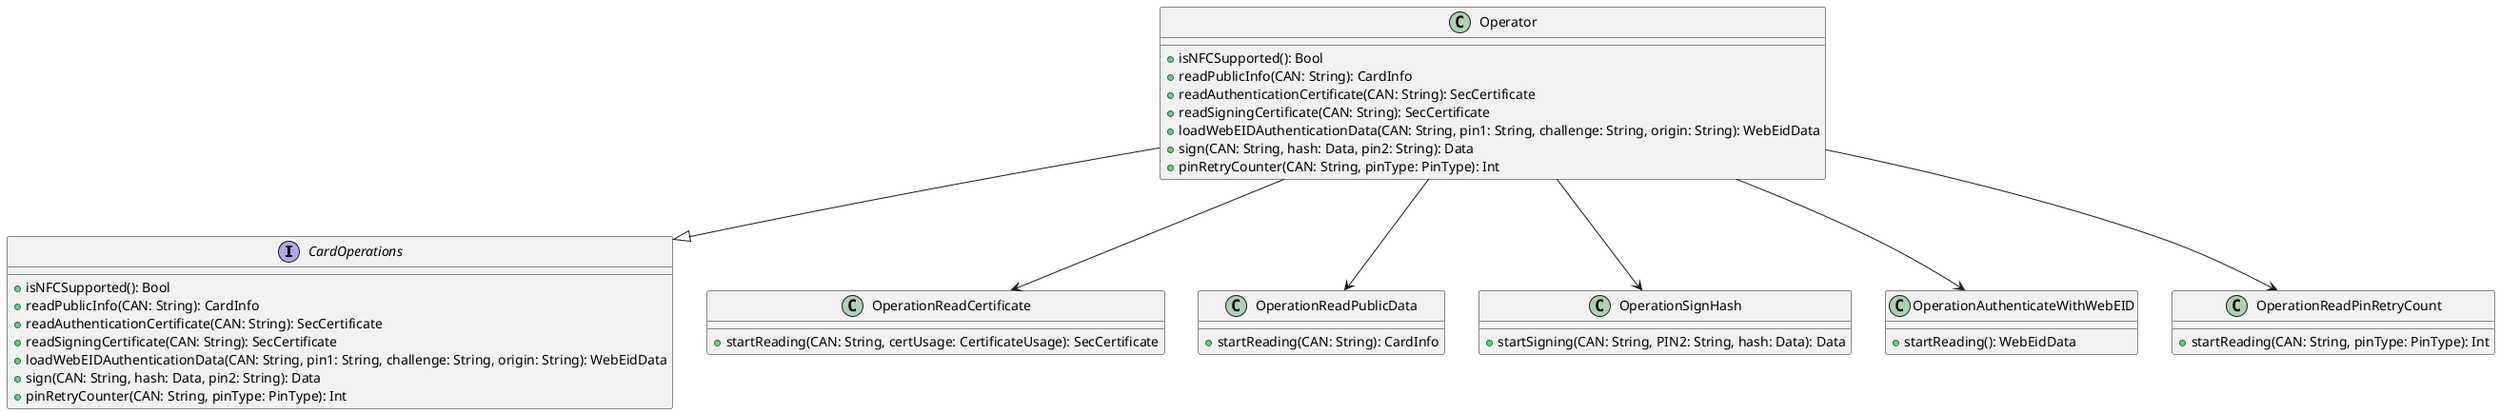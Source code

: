 @startuml
' STYLE START

skinparam shadowing false
' STYLE END
set namespaceSeparator none

interface CardOperations {
    + isNFCSupported(): Bool
    + readPublicInfo(CAN: String): CardInfo
    + readAuthenticationCertificate(CAN: String): SecCertificate
    + readSigningCertificate(CAN: String): SecCertificate
    + loadWebEIDAuthenticationData(CAN: String, pin1: String, challenge: String, origin: String): WebEidData
    + sign(CAN: String, hash: Data, pin2: String): Data
    + pinRetryCounter(CAN: String, pinType: PinType): Int
}

class Operator {
    + isNFCSupported(): Bool
    + readPublicInfo(CAN: String): CardInfo
    + readAuthenticationCertificate(CAN: String): SecCertificate
    + readSigningCertificate(CAN: String): SecCertificate
    + loadWebEIDAuthenticationData(CAN: String, pin1: String, challenge: String, origin: String): WebEidData
    + sign(CAN: String, hash: Data, pin2: String): Data
    + pinRetryCounter(CAN: String, pinType: PinType): Int
}

class OperationReadCertificate {
    + startReading(CAN: String, certUsage: CertificateUsage): SecCertificate
}

class OperationReadPublicData {
    + startReading(CAN: String): CardInfo
}

class OperationSignHash {
    + startSigning(CAN: String, PIN2: String, hash: Data): Data
}

class OperationAuthenticateWithWebEID {
    + startReading(): WebEidData
}

class OperationReadPinRetryCount {
    + startReading(CAN: String, pinType: PinType): Int
}

Operator --|> CardOperations

Operator --> OperationReadCertificate
Operator --> OperationReadPublicData
Operator --> OperationSignHash
Operator --> OperationAuthenticateWithWebEID
Operator --> OperationReadPinRetryCount

@enduml
